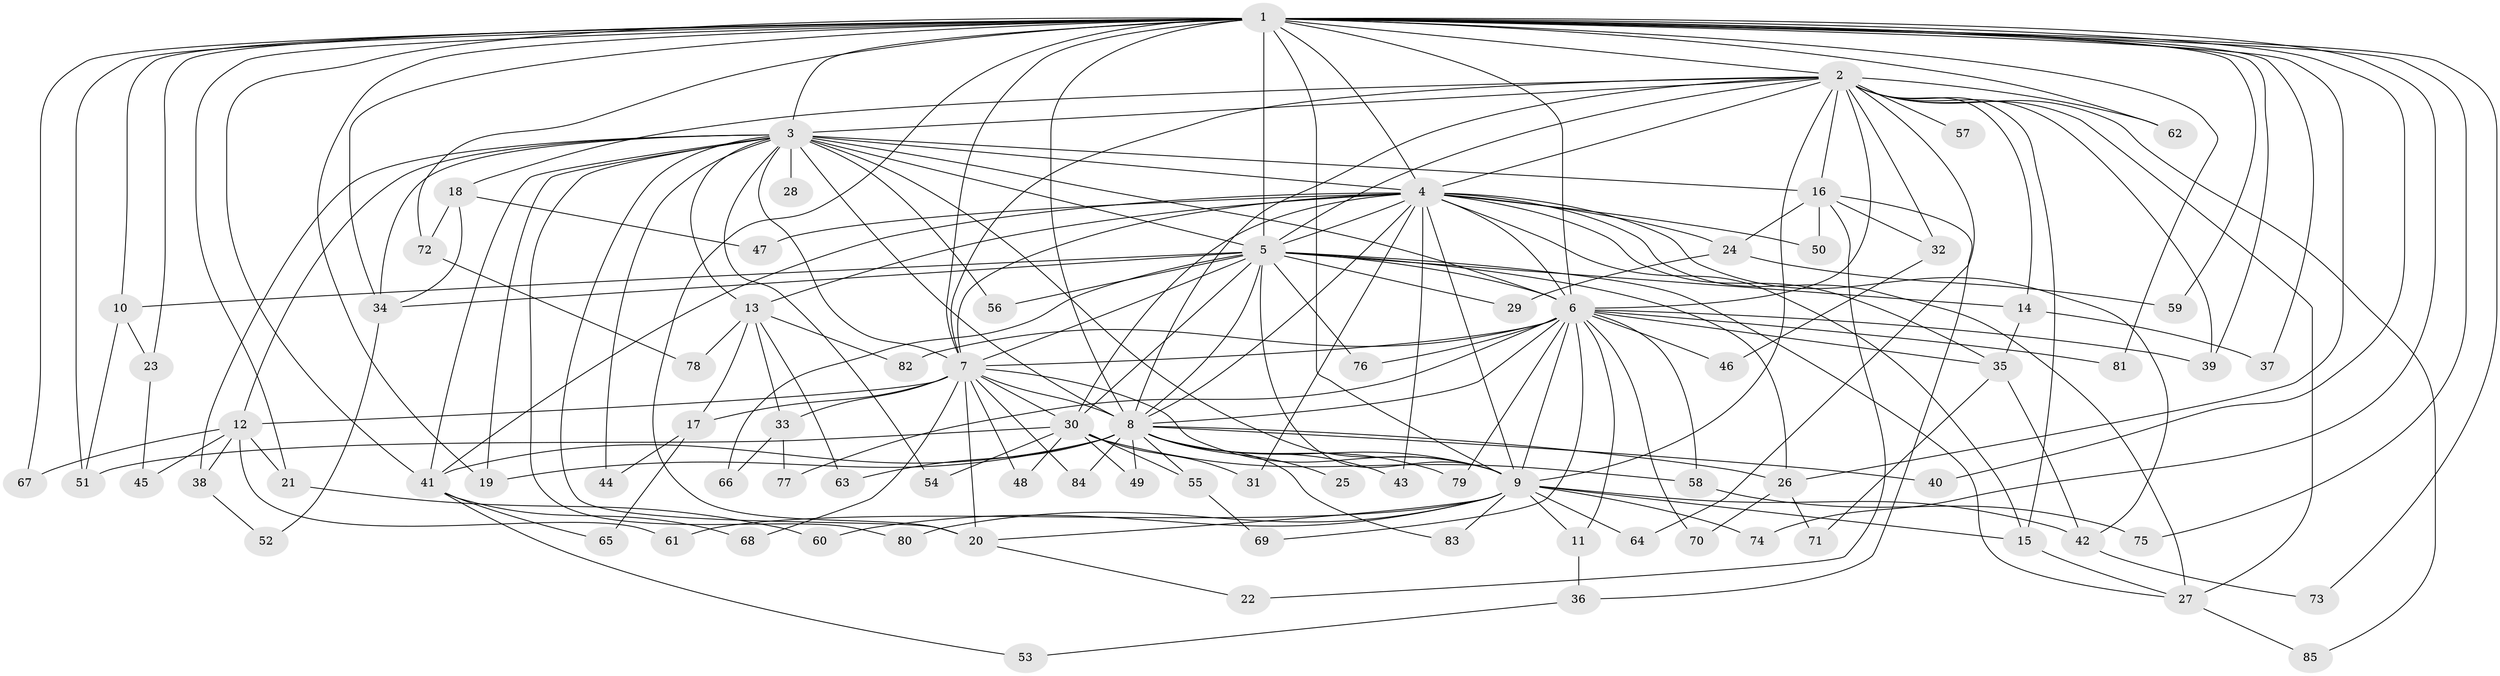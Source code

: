 // original degree distribution, {25: 0.025210084033613446, 24: 0.008403361344537815, 22: 0.01680672268907563, 21: 0.01680672268907563, 19: 0.008403361344537815, 23: 0.008403361344537815, 4: 0.1092436974789916, 3: 0.18487394957983194, 7: 0.03361344537815126, 5: 0.025210084033613446, 2: 0.5546218487394958, 6: 0.008403361344537815}
// Generated by graph-tools (version 1.1) at 2025/49/03/04/25 22:49:46]
// undirected, 85 vertices, 200 edges
graph export_dot {
  node [color=gray90,style=filled];
  1;
  2;
  3;
  4;
  5;
  6;
  7;
  8;
  9;
  10;
  11;
  12;
  13;
  14;
  15;
  16;
  17;
  18;
  19;
  20;
  21;
  22;
  23;
  24;
  25;
  26;
  27;
  28;
  29;
  30;
  31;
  32;
  33;
  34;
  35;
  36;
  37;
  38;
  39;
  40;
  41;
  42;
  43;
  44;
  45;
  46;
  47;
  48;
  49;
  50;
  51;
  52;
  53;
  54;
  55;
  56;
  57;
  58;
  59;
  60;
  61;
  62;
  63;
  64;
  65;
  66;
  67;
  68;
  69;
  70;
  71;
  72;
  73;
  74;
  75;
  76;
  77;
  78;
  79;
  80;
  81;
  82;
  83;
  84;
  85;
  1 -- 2 [weight=2.0];
  1 -- 3 [weight=3.0];
  1 -- 4 [weight=2.0];
  1 -- 5 [weight=2.0];
  1 -- 6 [weight=2.0];
  1 -- 7 [weight=3.0];
  1 -- 8 [weight=3.0];
  1 -- 9 [weight=3.0];
  1 -- 10 [weight=1.0];
  1 -- 19 [weight=1.0];
  1 -- 20 [weight=1.0];
  1 -- 21 [weight=1.0];
  1 -- 23 [weight=1.0];
  1 -- 26 [weight=2.0];
  1 -- 34 [weight=1.0];
  1 -- 37 [weight=1.0];
  1 -- 39 [weight=1.0];
  1 -- 40 [weight=1.0];
  1 -- 41 [weight=2.0];
  1 -- 51 [weight=1.0];
  1 -- 59 [weight=1.0];
  1 -- 62 [weight=1.0];
  1 -- 67 [weight=1.0];
  1 -- 72 [weight=1.0];
  1 -- 73 [weight=1.0];
  1 -- 74 [weight=1.0];
  1 -- 75 [weight=1.0];
  1 -- 81 [weight=1.0];
  2 -- 3 [weight=1.0];
  2 -- 4 [weight=1.0];
  2 -- 5 [weight=1.0];
  2 -- 6 [weight=1.0];
  2 -- 7 [weight=1.0];
  2 -- 8 [weight=1.0];
  2 -- 9 [weight=2.0];
  2 -- 14 [weight=1.0];
  2 -- 15 [weight=1.0];
  2 -- 16 [weight=1.0];
  2 -- 18 [weight=1.0];
  2 -- 27 [weight=2.0];
  2 -- 32 [weight=1.0];
  2 -- 39 [weight=1.0];
  2 -- 57 [weight=1.0];
  2 -- 62 [weight=1.0];
  2 -- 64 [weight=1.0];
  2 -- 85 [weight=1.0];
  3 -- 4 [weight=2.0];
  3 -- 5 [weight=1.0];
  3 -- 6 [weight=1.0];
  3 -- 7 [weight=1.0];
  3 -- 8 [weight=1.0];
  3 -- 9 [weight=1.0];
  3 -- 12 [weight=1.0];
  3 -- 13 [weight=1.0];
  3 -- 16 [weight=1.0];
  3 -- 19 [weight=1.0];
  3 -- 20 [weight=1.0];
  3 -- 28 [weight=1.0];
  3 -- 34 [weight=1.0];
  3 -- 38 [weight=1.0];
  3 -- 41 [weight=1.0];
  3 -- 44 [weight=1.0];
  3 -- 54 [weight=1.0];
  3 -- 56 [weight=1.0];
  3 -- 80 [weight=1.0];
  4 -- 5 [weight=1.0];
  4 -- 6 [weight=2.0];
  4 -- 7 [weight=1.0];
  4 -- 8 [weight=2.0];
  4 -- 9 [weight=1.0];
  4 -- 13 [weight=1.0];
  4 -- 15 [weight=1.0];
  4 -- 24 [weight=1.0];
  4 -- 27 [weight=1.0];
  4 -- 30 [weight=1.0];
  4 -- 31 [weight=1.0];
  4 -- 35 [weight=1.0];
  4 -- 41 [weight=1.0];
  4 -- 42 [weight=1.0];
  4 -- 43 [weight=1.0];
  4 -- 47 [weight=1.0];
  4 -- 50 [weight=1.0];
  5 -- 6 [weight=1.0];
  5 -- 7 [weight=1.0];
  5 -- 8 [weight=2.0];
  5 -- 9 [weight=1.0];
  5 -- 10 [weight=1.0];
  5 -- 14 [weight=1.0];
  5 -- 26 [weight=1.0];
  5 -- 27 [weight=2.0];
  5 -- 29 [weight=1.0];
  5 -- 30 [weight=2.0];
  5 -- 34 [weight=1.0];
  5 -- 56 [weight=1.0];
  5 -- 66 [weight=1.0];
  5 -- 76 [weight=1.0];
  6 -- 7 [weight=2.0];
  6 -- 8 [weight=1.0];
  6 -- 9 [weight=1.0];
  6 -- 11 [weight=1.0];
  6 -- 35 [weight=1.0];
  6 -- 39 [weight=1.0];
  6 -- 46 [weight=1.0];
  6 -- 58 [weight=1.0];
  6 -- 69 [weight=1.0];
  6 -- 70 [weight=1.0];
  6 -- 76 [weight=1.0];
  6 -- 77 [weight=1.0];
  6 -- 79 [weight=1.0];
  6 -- 81 [weight=1.0];
  6 -- 82 [weight=1.0];
  7 -- 8 [weight=1.0];
  7 -- 9 [weight=1.0];
  7 -- 12 [weight=1.0];
  7 -- 17 [weight=1.0];
  7 -- 20 [weight=1.0];
  7 -- 30 [weight=1.0];
  7 -- 33 [weight=1.0];
  7 -- 48 [weight=1.0];
  7 -- 68 [weight=1.0];
  7 -- 84 [weight=1.0];
  8 -- 9 [weight=1.0];
  8 -- 19 [weight=1.0];
  8 -- 25 [weight=1.0];
  8 -- 26 [weight=1.0];
  8 -- 40 [weight=1.0];
  8 -- 41 [weight=1.0];
  8 -- 43 [weight=1.0];
  8 -- 49 [weight=1.0];
  8 -- 55 [weight=1.0];
  8 -- 63 [weight=1.0];
  8 -- 79 [weight=1.0];
  8 -- 83 [weight=1.0];
  8 -- 84 [weight=1.0];
  9 -- 11 [weight=1.0];
  9 -- 15 [weight=1.0];
  9 -- 20 [weight=1.0];
  9 -- 42 [weight=1.0];
  9 -- 60 [weight=1.0];
  9 -- 61 [weight=1.0];
  9 -- 64 [weight=1.0];
  9 -- 74 [weight=1.0];
  9 -- 80 [weight=1.0];
  9 -- 83 [weight=1.0];
  10 -- 23 [weight=1.0];
  10 -- 51 [weight=1.0];
  11 -- 36 [weight=1.0];
  12 -- 21 [weight=1.0];
  12 -- 38 [weight=1.0];
  12 -- 45 [weight=1.0];
  12 -- 61 [weight=1.0];
  12 -- 67 [weight=1.0];
  13 -- 17 [weight=1.0];
  13 -- 33 [weight=1.0];
  13 -- 63 [weight=1.0];
  13 -- 78 [weight=1.0];
  13 -- 82 [weight=1.0];
  14 -- 35 [weight=1.0];
  14 -- 37 [weight=1.0];
  15 -- 27 [weight=1.0];
  16 -- 22 [weight=1.0];
  16 -- 24 [weight=1.0];
  16 -- 32 [weight=1.0];
  16 -- 36 [weight=1.0];
  16 -- 50 [weight=1.0];
  17 -- 44 [weight=1.0];
  17 -- 65 [weight=1.0];
  18 -- 34 [weight=1.0];
  18 -- 47 [weight=1.0];
  18 -- 72 [weight=1.0];
  20 -- 22 [weight=1.0];
  21 -- 60 [weight=1.0];
  23 -- 45 [weight=1.0];
  24 -- 29 [weight=1.0];
  24 -- 59 [weight=1.0];
  26 -- 70 [weight=1.0];
  26 -- 71 [weight=1.0];
  27 -- 85 [weight=1.0];
  30 -- 31 [weight=1.0];
  30 -- 48 [weight=1.0];
  30 -- 49 [weight=1.0];
  30 -- 51 [weight=1.0];
  30 -- 54 [weight=1.0];
  30 -- 55 [weight=1.0];
  30 -- 58 [weight=1.0];
  32 -- 46 [weight=1.0];
  33 -- 66 [weight=1.0];
  33 -- 77 [weight=1.0];
  34 -- 52 [weight=1.0];
  35 -- 42 [weight=1.0];
  35 -- 71 [weight=1.0];
  36 -- 53 [weight=1.0];
  38 -- 52 [weight=1.0];
  41 -- 53 [weight=1.0];
  41 -- 65 [weight=1.0];
  41 -- 68 [weight=1.0];
  42 -- 73 [weight=1.0];
  55 -- 69 [weight=1.0];
  58 -- 75 [weight=1.0];
  72 -- 78 [weight=1.0];
}

